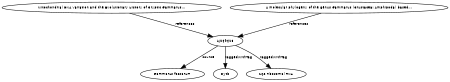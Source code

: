 digraph G {
size="3,3";
node [fontsize=7, fontname="Helvetica"];
edge [fontsize=7, fontname="Helvetica"];
node0 [label="AJ269618", width=0.27433100247,height=0.27433100247];
node1 [label="Mitochondrial DNA Variation and the Evolutionary History of Cryptic Gammarus...", width=0.27433100247,height=0.27433100247];
node2 [label="A molecular phylogeny of the genus Gammarus (Crustacea: Amphipoda) based...", width=0.27433100247,height=0.27433100247];
node3 [label="Gammarus fossarum", width=0.27433100247,height=0.27433100247];
node4 [label="Cytb", width=0.27433100247,height=0.27433100247];
node5 [label="16S ribosomal RNA", width=0.27433100247,height=0.27433100247];
node1 -> node0 [label="references"];
node2 -> node0 [label="references"];
node0 -> node3 [label="source"];
node0 -> node4 [label="taggedWithTag"];
node0 -> node5 [label="taggedWithTag"];
}

